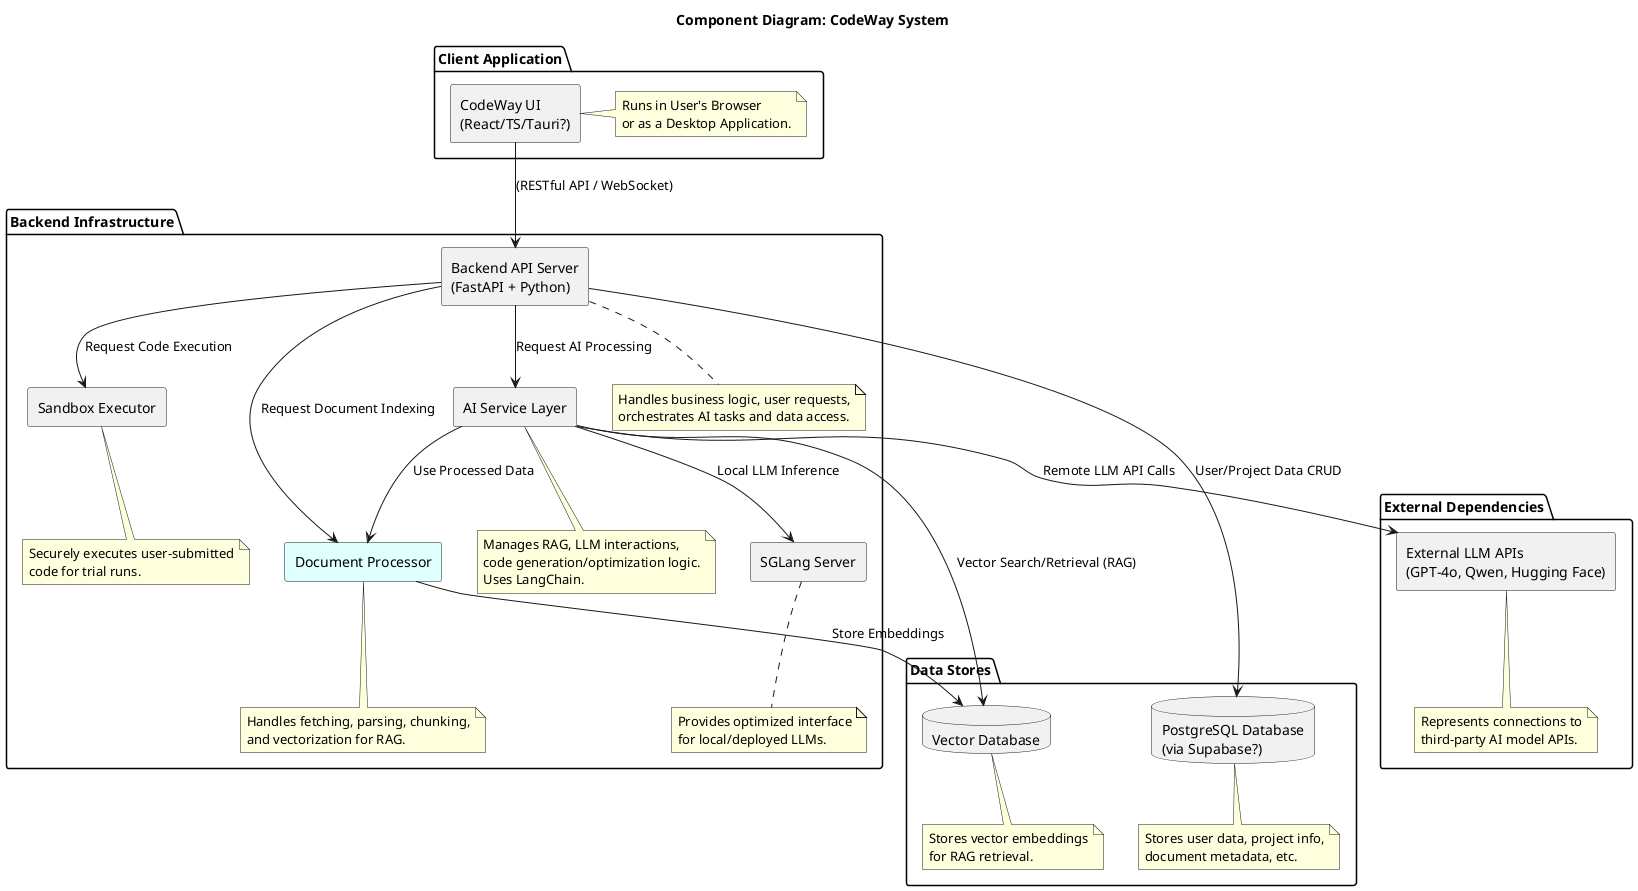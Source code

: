 @startuml
title Component Diagram: CodeWay System

skinparam componentStyle rectangle

package "Client Application" {
  component "CodeWay UI\n(React/TS/Tauri?)" as UI
  note right of UI
    Runs in User's Browser
    or as a Desktop Application.
  end note
}

package "Backend Infrastructure" {
    component "Backend API Server\n(FastAPI + Python)" as BackendAPI
    note bottom of BackendAPI
     Handles business logic, user requests,
     orchestrates AI tasks and data access.
    end note

    component "AI Service Layer" as AIServices
    note bottom of AIServices
     Manages RAG, LLM interactions,
     code generation/optimization logic.
     Uses LangChain.
    end note

    component "SGLang Server" as SGLangServer
    note bottom of SGLangServer
     Provides optimized interface
     for local/deployed LLMs.
    end note

    component "Sandbox Executor" as Sandbox
    note bottom of Sandbox
     Securely executes user-submitted
     code for trial runs.
    end note

    component "Document Processor" as DocProcessor #LightCyan
    note bottom of DocProcessor
      Handles fetching, parsing, chunking,
      and vectorization for RAG.
    end note
}

package "Data Stores" {
  database "PostgreSQL Database\n(via Supabase?)" as PgDB
  note bottom of PgDB
   Stores user data, project info,
   document metadata, etc.
  end note

  database "Vector Database" as VDB
  note bottom of VDB
   Stores vector embeddings
   for RAG retrieval.
  end note
}

 package "External Dependencies" {
    component "External LLM APIs\n(GPT-4o, Qwen, Hugging Face)" as ExtLLM
    note bottom of ExtLLM
      Represents connections to
      third-party AI model APIs.
    end note
 }


' Define Dependencies (Arrows indicate dependency direction) '

UI --> BackendAPI : (RESTful API / WebSocket)

BackendAPI --> AIServices : Request AI Processing
BackendAPI --> PgDB : User/Project Data CRUD
BackendAPI --> Sandbox : Request Code Execution
BackendAPI --> DocProcessor : Request Document Indexing

AIServices --> SGLangServer : Local LLM Inference
AIServices --> VDB : Vector Search/Retrieval (RAG)
AIServices --> ExtLLM : Remote LLM API Calls
AIServices --> DocProcessor : Use Processed Data

DocProcessor --> VDB : Store Embeddings


@enduml